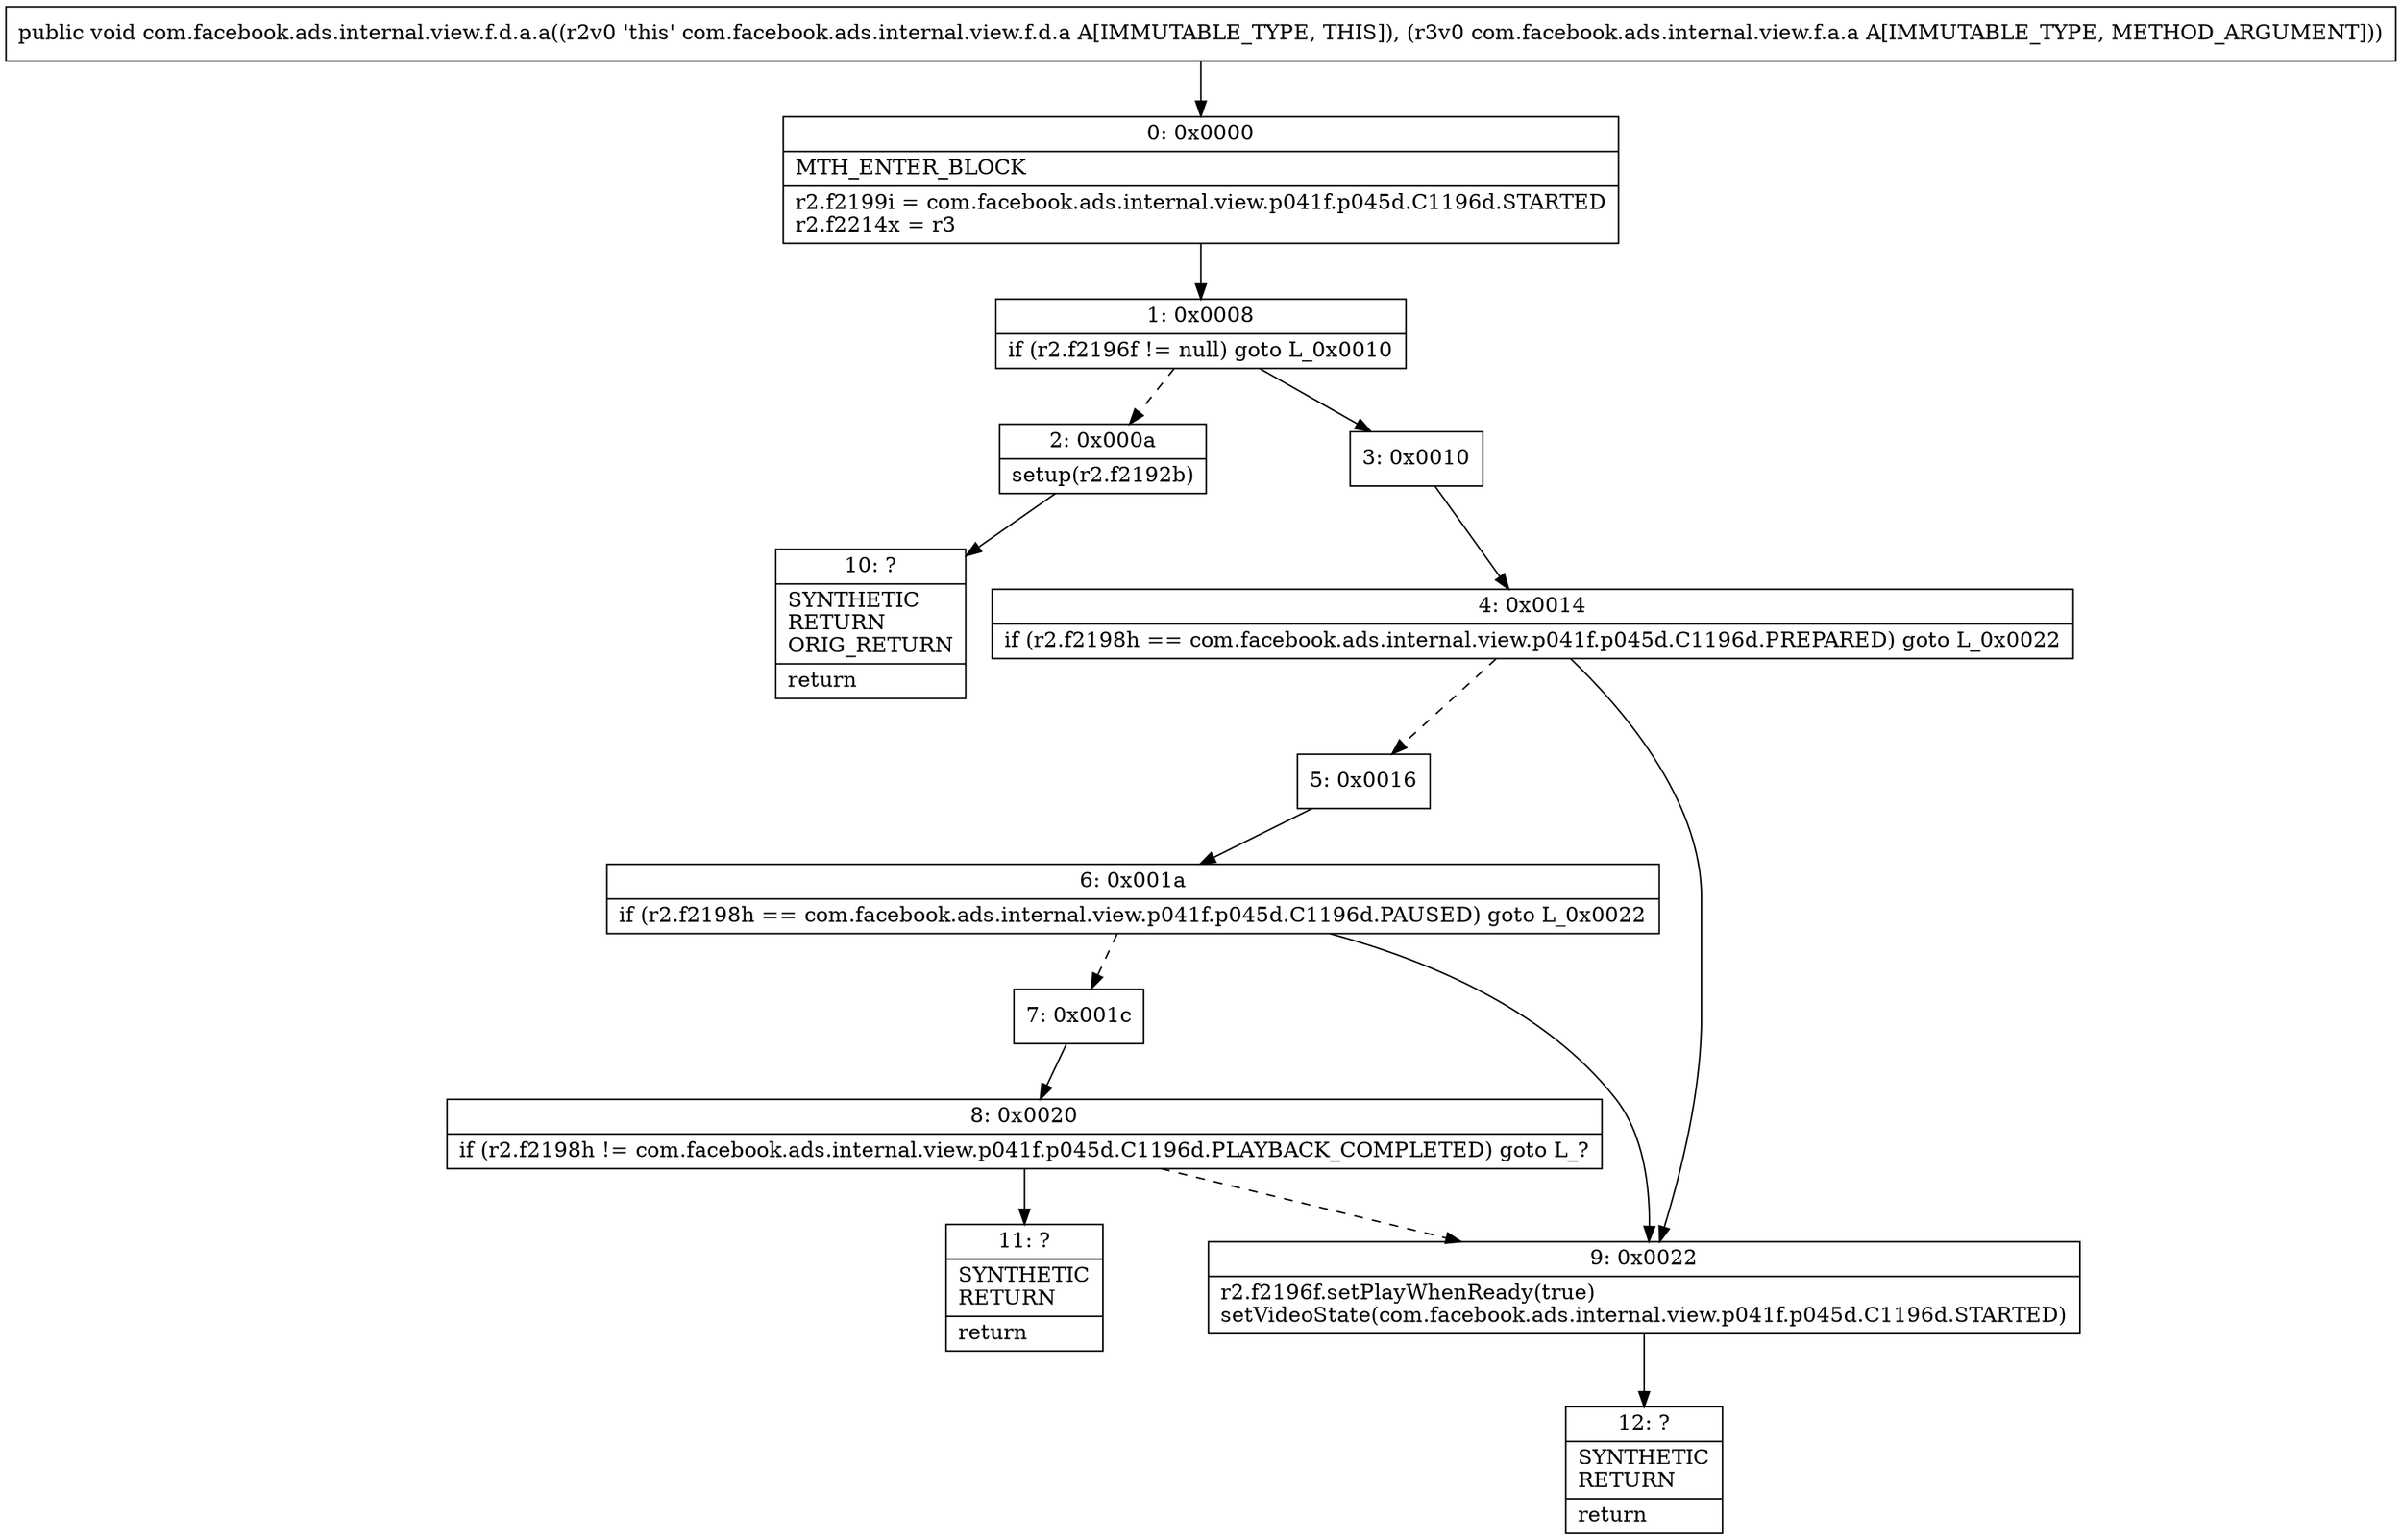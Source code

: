 digraph "CFG forcom.facebook.ads.internal.view.f.d.a.a(Lcom\/facebook\/ads\/internal\/view\/f\/a\/a;)V" {
Node_0 [shape=record,label="{0\:\ 0x0000|MTH_ENTER_BLOCK\l|r2.f2199i = com.facebook.ads.internal.view.p041f.p045d.C1196d.STARTED\lr2.f2214x = r3\l}"];
Node_1 [shape=record,label="{1\:\ 0x0008|if (r2.f2196f != null) goto L_0x0010\l}"];
Node_2 [shape=record,label="{2\:\ 0x000a|setup(r2.f2192b)\l}"];
Node_3 [shape=record,label="{3\:\ 0x0010}"];
Node_4 [shape=record,label="{4\:\ 0x0014|if (r2.f2198h == com.facebook.ads.internal.view.p041f.p045d.C1196d.PREPARED) goto L_0x0022\l}"];
Node_5 [shape=record,label="{5\:\ 0x0016}"];
Node_6 [shape=record,label="{6\:\ 0x001a|if (r2.f2198h == com.facebook.ads.internal.view.p041f.p045d.C1196d.PAUSED) goto L_0x0022\l}"];
Node_7 [shape=record,label="{7\:\ 0x001c}"];
Node_8 [shape=record,label="{8\:\ 0x0020|if (r2.f2198h != com.facebook.ads.internal.view.p041f.p045d.C1196d.PLAYBACK_COMPLETED) goto L_?\l}"];
Node_9 [shape=record,label="{9\:\ 0x0022|r2.f2196f.setPlayWhenReady(true)\lsetVideoState(com.facebook.ads.internal.view.p041f.p045d.C1196d.STARTED)\l}"];
Node_10 [shape=record,label="{10\:\ ?|SYNTHETIC\lRETURN\lORIG_RETURN\l|return\l}"];
Node_11 [shape=record,label="{11\:\ ?|SYNTHETIC\lRETURN\l|return\l}"];
Node_12 [shape=record,label="{12\:\ ?|SYNTHETIC\lRETURN\l|return\l}"];
MethodNode[shape=record,label="{public void com.facebook.ads.internal.view.f.d.a.a((r2v0 'this' com.facebook.ads.internal.view.f.d.a A[IMMUTABLE_TYPE, THIS]), (r3v0 com.facebook.ads.internal.view.f.a.a A[IMMUTABLE_TYPE, METHOD_ARGUMENT])) }"];
MethodNode -> Node_0;
Node_0 -> Node_1;
Node_1 -> Node_2[style=dashed];
Node_1 -> Node_3;
Node_2 -> Node_10;
Node_3 -> Node_4;
Node_4 -> Node_5[style=dashed];
Node_4 -> Node_9;
Node_5 -> Node_6;
Node_6 -> Node_7[style=dashed];
Node_6 -> Node_9;
Node_7 -> Node_8;
Node_8 -> Node_9[style=dashed];
Node_8 -> Node_11;
Node_9 -> Node_12;
}

